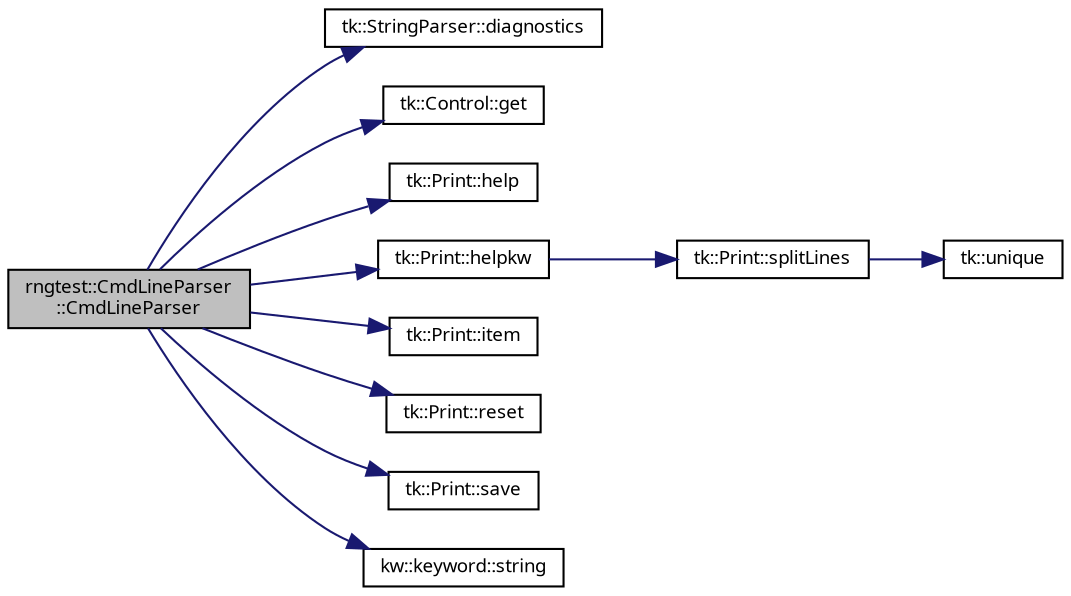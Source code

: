 digraph "rngtest::CmdLineParser::CmdLineParser"
{
 // INTERACTIVE_SVG=YES
  bgcolor="transparent";
  edge [fontname="sans-serif",fontsize="9",labelfontname="sans-serif",labelfontsize="9"];
  node [fontname="sans-serif",fontsize="9",shape=record];
  rankdir="LR";
  Node1 [label="rngtest::CmdLineParser\l::CmdLineParser",height=0.2,width=0.4,color="black", fillcolor="grey75", style="filled", fontcolor="black"];
  Node1 -> Node2 [color="midnightblue",fontsize="9",style="solid",fontname="sans-serif"];
  Node2 [label="tk::StringParser::diagnostics",height=0.2,width=0.4,color="black",URL="$classtk_1_1_string_parser.html#a6313b66f940c14233777564e03d73c59",tooltip="Echo errors and warnings accumulated during parsing. "];
  Node1 -> Node3 [color="midnightblue",fontsize="9",style="solid",fontname="sans-serif"];
  Node3 [label="tk::Control::get",height=0.2,width=0.4,color="black",URL="$classtk_1_1_control.html#a85c14acef1b9de96946fcf2ab7c08721",tooltip="Const-ref accessor to single element at 1st level. "];
  Node1 -> Node4 [color="midnightblue",fontsize="9",style="solid",fontname="sans-serif"];
  Node4 [label="tk::Print::help",height=0.2,width=0.4,color="black",URL="$classtk_1_1_print.html#a2066a0ea3ff7fbaaf7a842e9ebb20460",tooltip="Formatted print of help of one-liners on all command-line parameters or control file keywords..."];
  Node1 -> Node5 [color="midnightblue",fontsize="9",style="solid",fontname="sans-serif"];
  Node5 [label="tk::Print::helpkw",height=0.2,width=0.4,color="black",URL="$classtk_1_1_print.html#ac7a3719971eb96d6674269492f5c1baa",tooltip="Formatted print of verbose help on a single command-line parameter or control file keywords..."];
  Node5 -> Node6 [color="midnightblue",fontsize="9",style="solid",fontname="sans-serif"];
  Node6 [label="tk::Print::splitLines",height=0.2,width=0.4,color="black",URL="$classtk_1_1_print.html#aa678d6f4f3e8b135769e834e2c3c0cec",tooltip="Clean up whitespaces and format a long string into multiple lines. "];
  Node6 -> Node7 [color="midnightblue",fontsize="9",style="solid",fontname="sans-serif"];
  Node7 [label="tk::unique",height=0.2,width=0.4,color="black",URL="$namespacetk.html#a87af1b002bc711716bd170a714bda211"];
  Node1 -> Node8 [color="midnightblue",fontsize="9",style="solid",fontname="sans-serif"];
  Node8 [label="tk::Print::item",height=0.2,width=0.4,color="black",URL="$classtk_1_1_print.html#a74b13fb10ac8f28340e1ea91707de612"];
  Node1 -> Node9 [color="midnightblue",fontsize="9",style="solid",fontname="sans-serif"];
  Node9 [label="tk::Print::reset",height=0.2,width=0.4,color="black",URL="$classtk_1_1_print.html#a20a03409b52312e718b3383771fe42b5"];
  Node1 -> Node10 [color="midnightblue",fontsize="9",style="solid",fontname="sans-serif"];
  Node10 [label="tk::Print::save",height=0.2,width=0.4,color="black",URL="$classtk_1_1_print.html#ae057c028f54ecebe8a3018e2417c400b"];
  Node1 -> Node11 [color="midnightblue",fontsize="9",style="solid",fontname="sans-serif"];
  Node11 [label="kw::keyword::string",height=0.2,width=0.4,color="black",URL="$structkw_1_1keyword.html#ab21b3194f0f6a3d0fc5f79a935d9b358",tooltip="Accessor to keyword as std::string. "];
}
